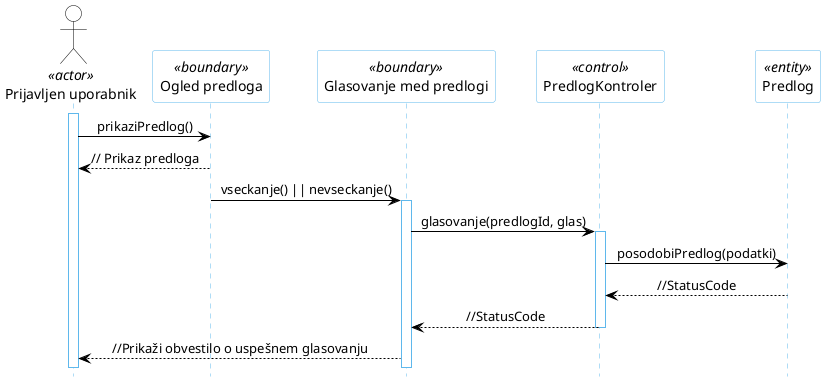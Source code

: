 @startuml
hide footbox

skinparam backgroundcolor transparent
skinparam defaultTextAlignment center
skinparam actorBorderColor black
skinparam actorBackgroundColor white
skinparam arrowColor black  
skinparam sequenceLifeLineBorderColor #5FB8EC
skinparam sequenceParticipantBorderColor #5FB8EC
skinparam sequenceParticipantBackgroundColor white

actor "Prijavljen uporabnik" as U1 <<actor>>

participant "Ogled predloga" as R6 <<boundary>>
participant "Glasovanje med predlogi" as R5 <<boundary>>
participant "PredlogKontroler" as R2 <<control>>
participant "Predlog" as R4 <<entity>>

activate U1
U1 -> R6: prikaziPredlog()
R6 --> U1: // Prikaz predloga
R6 -> R5: vseckanje() || nevseckanje()
activate R5
R5 -> R2: glasovanje(predlogId, glas)
activate R2
R2 -> R4: posodobiPredlog(podatki)
R4 --> R2: //StatusCode
R2 --> R5: //StatusCode
deactivate R2
R5 --> U1: //Prikaži obvestilo o uspešnem glasovanju
@enduml
